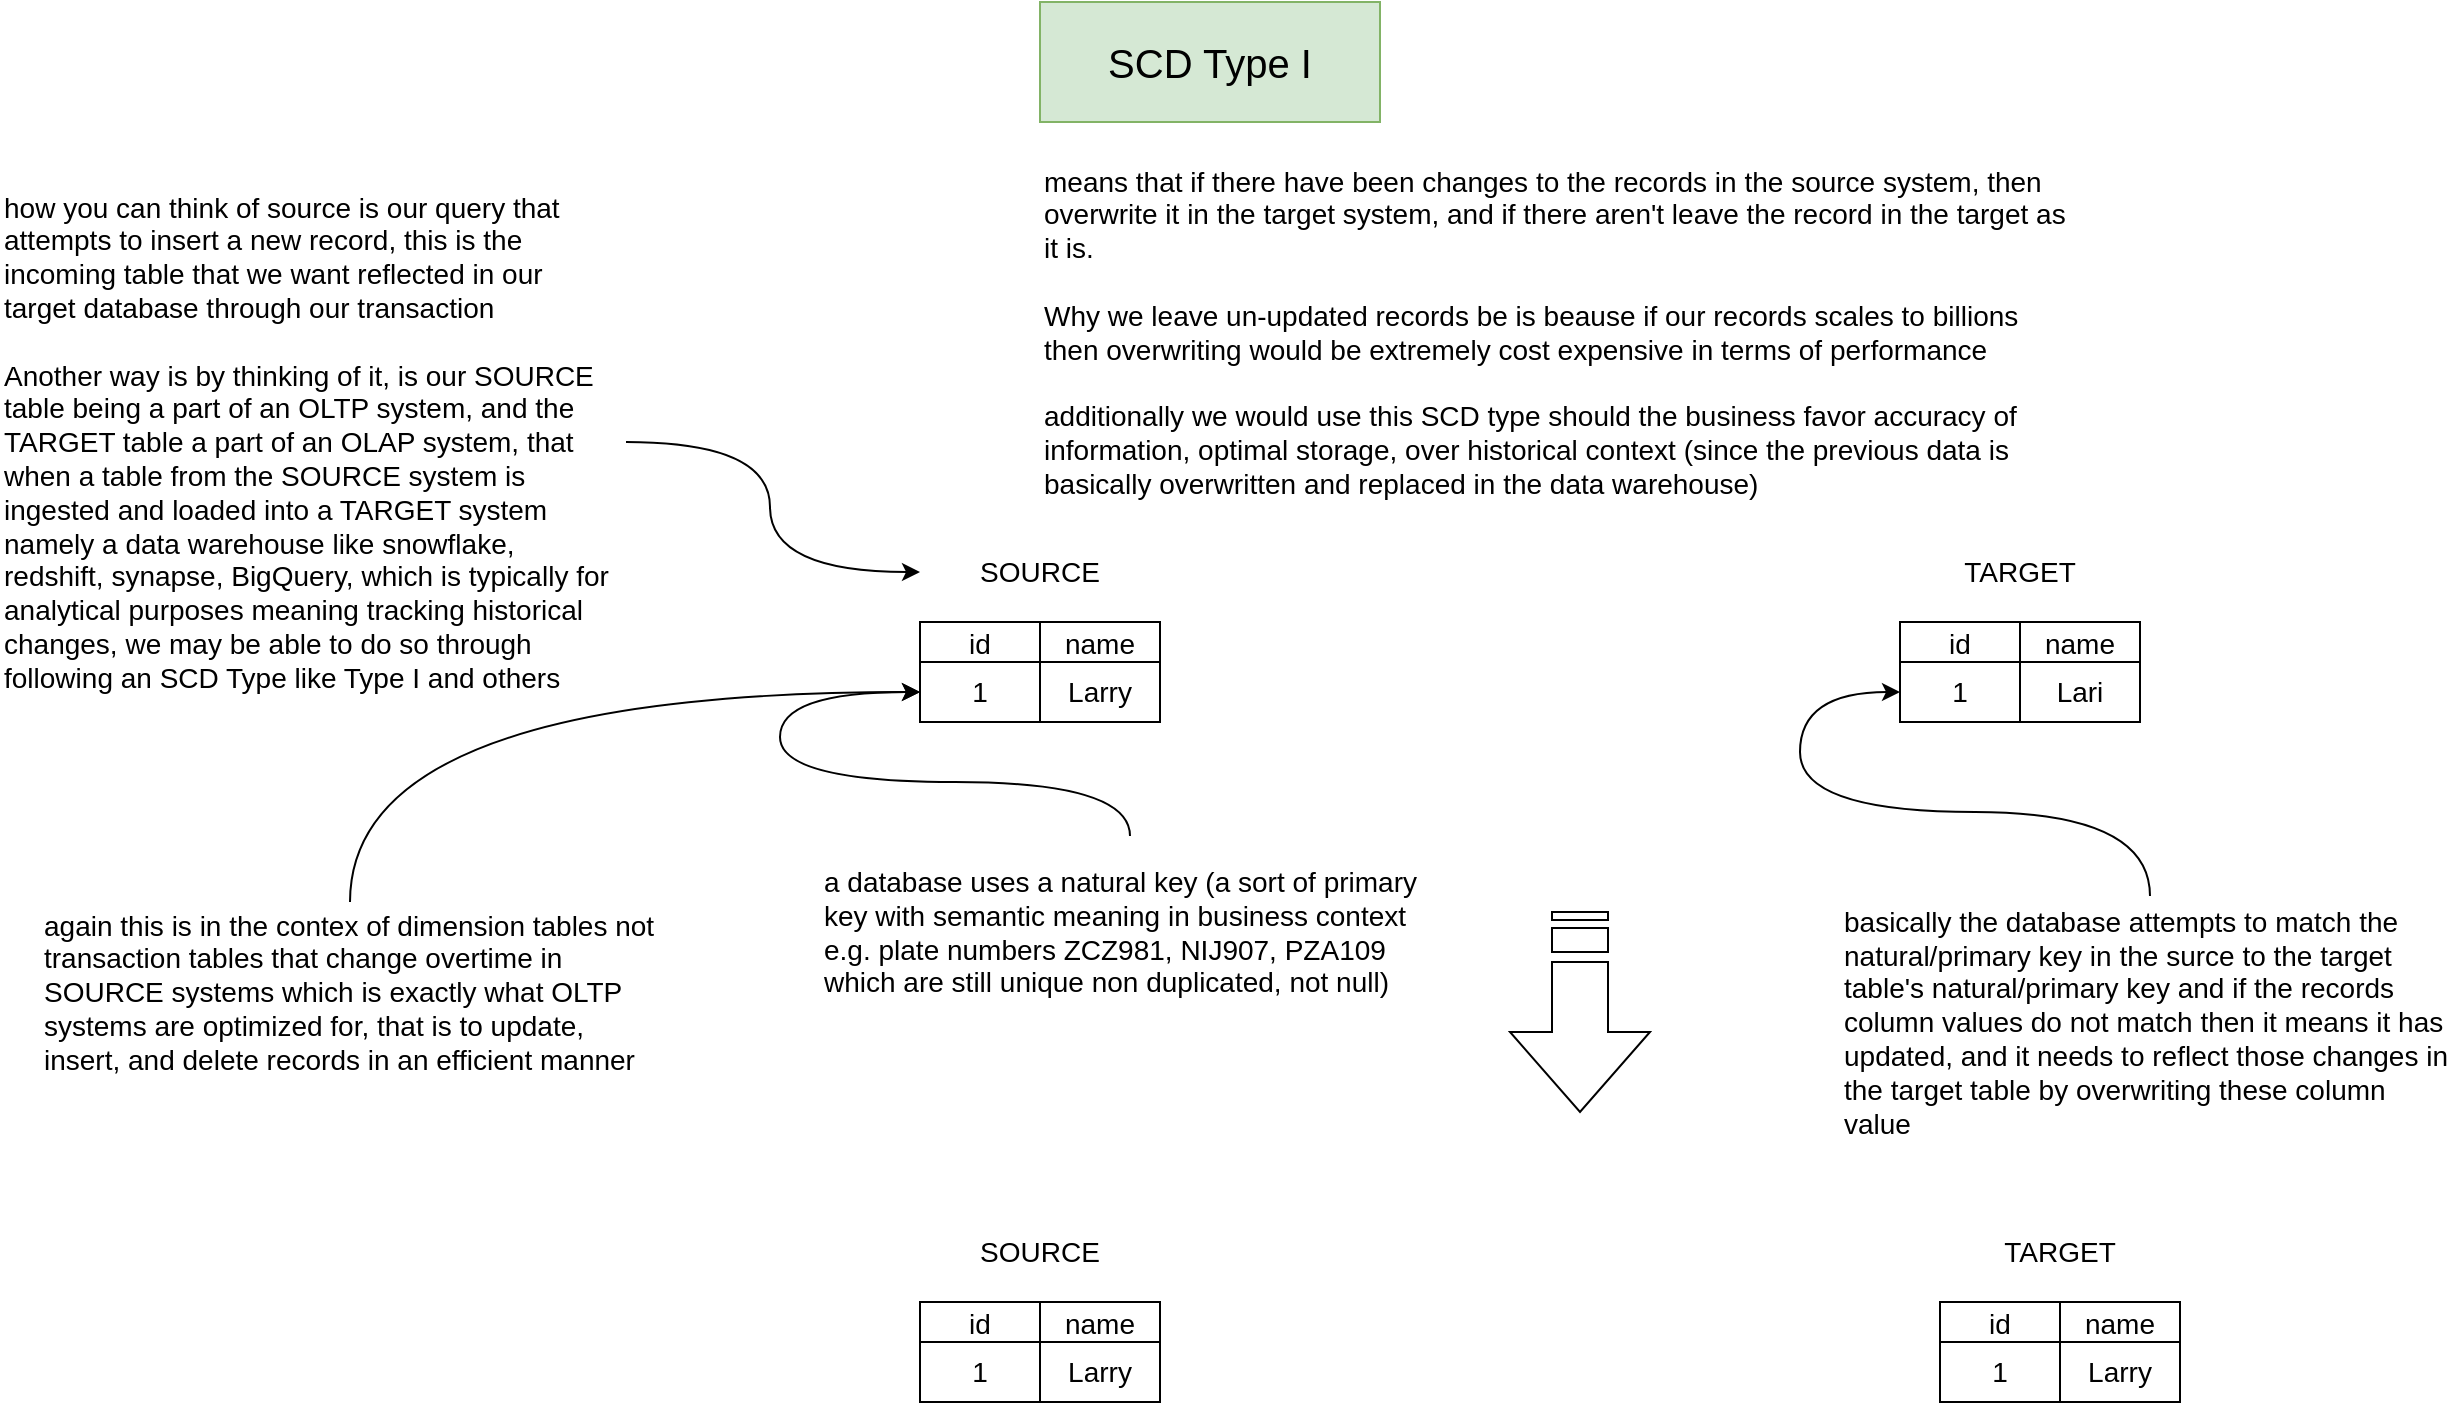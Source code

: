 <mxfile version="28.2.8">
  <diagram name="Page-1" id="TxxDufThwpVOnP5dKYCu">
    <mxGraphModel dx="2076" dy="736" grid="1" gridSize="10" guides="1" tooltips="1" connect="1" arrows="1" fold="1" page="1" pageScale="1" pageWidth="850" pageHeight="1100" math="0" shadow="0">
      <root>
        <mxCell id="0" />
        <mxCell id="1" parent="0" />
        <mxCell id="420dP3It27SkBGJRykrP-2" value="" style="shape=table;startSize=0;container=1;collapsible=0;childLayout=tableLayout;fillColor=default;" vertex="1" parent="1">
          <mxGeometry x="-290" y="420" width="120" height="50" as="geometry" />
        </mxCell>
        <mxCell id="420dP3It27SkBGJRykrP-3" value="" style="shape=tableRow;horizontal=0;startSize=0;swimlaneHead=0;swimlaneBody=0;strokeColor=inherit;top=0;left=0;bottom=0;right=0;collapsible=0;dropTarget=0;fillColor=none;points=[[0,0.5],[1,0.5]];portConstraint=eastwest;" vertex="1" parent="420dP3It27SkBGJRykrP-2">
          <mxGeometry width="120" height="20" as="geometry" />
        </mxCell>
        <mxCell id="420dP3It27SkBGJRykrP-4" value="&lt;font style=&quot;font-size: 14px;&quot;&gt;id&lt;/font&gt;" style="shape=partialRectangle;html=1;whiteSpace=wrap;connectable=0;strokeColor=inherit;overflow=hidden;fillColor=none;top=0;left=0;bottom=0;right=0;pointerEvents=1;" vertex="1" parent="420dP3It27SkBGJRykrP-3">
          <mxGeometry width="60" height="20" as="geometry">
            <mxRectangle width="60" height="20" as="alternateBounds" />
          </mxGeometry>
        </mxCell>
        <mxCell id="420dP3It27SkBGJRykrP-5" value="&lt;font style=&quot;font-size: 14px;&quot;&gt;name&lt;/font&gt;" style="shape=partialRectangle;html=1;whiteSpace=wrap;connectable=0;strokeColor=inherit;overflow=hidden;fillColor=none;top=0;left=0;bottom=0;right=0;pointerEvents=1;" vertex="1" parent="420dP3It27SkBGJRykrP-3">
          <mxGeometry x="60" width="60" height="20" as="geometry">
            <mxRectangle width="60" height="20" as="alternateBounds" />
          </mxGeometry>
        </mxCell>
        <mxCell id="420dP3It27SkBGJRykrP-6" value="" style="shape=tableRow;horizontal=0;startSize=0;swimlaneHead=0;swimlaneBody=0;strokeColor=inherit;top=0;left=0;bottom=0;right=0;collapsible=0;dropTarget=0;fillColor=none;points=[[0,0.5],[1,0.5]];portConstraint=eastwest;" vertex="1" parent="420dP3It27SkBGJRykrP-2">
          <mxGeometry y="20" width="120" height="30" as="geometry" />
        </mxCell>
        <mxCell id="420dP3It27SkBGJRykrP-7" value="&lt;font style=&quot;font-size: 14px;&quot;&gt;1&lt;/font&gt;" style="shape=partialRectangle;html=1;whiteSpace=wrap;connectable=0;strokeColor=inherit;overflow=hidden;fillColor=none;top=0;left=0;bottom=0;right=0;pointerEvents=1;" vertex="1" parent="420dP3It27SkBGJRykrP-6">
          <mxGeometry width="60" height="30" as="geometry">
            <mxRectangle width="60" height="30" as="alternateBounds" />
          </mxGeometry>
        </mxCell>
        <mxCell id="420dP3It27SkBGJRykrP-8" value="&lt;font style=&quot;font-size: 14px;&quot;&gt;Larry&lt;/font&gt;" style="shape=partialRectangle;html=1;whiteSpace=wrap;connectable=0;strokeColor=inherit;overflow=hidden;fillColor=none;top=0;left=0;bottom=0;right=0;pointerEvents=1;" vertex="1" parent="420dP3It27SkBGJRykrP-6">
          <mxGeometry x="60" width="60" height="30" as="geometry">
            <mxRectangle width="60" height="30" as="alternateBounds" />
          </mxGeometry>
        </mxCell>
        <mxCell id="420dP3It27SkBGJRykrP-19" value="&lt;font style=&quot;font-size: 14px;&quot;&gt;means that if there have been changes to the records in the source system, then overwrite it in the target system, and if there aren&#39;t leave the record in the target as it is.&lt;/font&gt;&lt;span style=&quot;background-color: transparent; color: light-dark(rgb(0, 0, 0), rgb(255, 255, 255)); font-size: 14px;&quot;&gt;&amp;nbsp;&lt;/span&gt;&lt;div&gt;&lt;span style=&quot;background-color: transparent; color: light-dark(rgb(0, 0, 0), rgb(255, 255, 255)); font-size: 14px;&quot;&gt;&lt;br&gt;&lt;/span&gt;&lt;/div&gt;&lt;div&gt;&lt;span style=&quot;background-color: transparent; color: light-dark(rgb(0, 0, 0), rgb(255, 255, 255)); font-size: 14px;&quot;&gt;Why we leave un-updated records be is beause if our records scales to billions then overwriting would be extremely cost expensive in terms of performance&lt;/span&gt;&lt;/div&gt;&lt;div&gt;&lt;span style=&quot;background-color: transparent; color: light-dark(rgb(0, 0, 0), rgb(255, 255, 255)); font-size: 14px;&quot;&gt;&lt;br&gt;&lt;/span&gt;&lt;/div&gt;&lt;div&gt;&lt;span style=&quot;background-color: transparent; color: light-dark(rgb(0, 0, 0), rgb(255, 255, 255)); font-size: 14px;&quot;&gt;additionally we would use this SCD type should the business favor accuracy of information, optimal storage, over historical context (since the previous data is basically overwritten and replaced in the data warehouse)&lt;/span&gt;&lt;/div&gt;" style="text;html=1;whiteSpace=wrap;strokeColor=none;fillColor=none;align=left;verticalAlign=middle;rounded=0;" vertex="1" parent="1">
          <mxGeometry x="-230" y="180" width="520" height="190" as="geometry" />
        </mxCell>
        <mxCell id="420dP3It27SkBGJRykrP-20" value="" style="shape=table;startSize=0;container=1;collapsible=0;childLayout=tableLayout;fillColor=default;" vertex="1" parent="1">
          <mxGeometry x="200" y="420" width="120" height="50" as="geometry" />
        </mxCell>
        <mxCell id="420dP3It27SkBGJRykrP-21" value="" style="shape=tableRow;horizontal=0;startSize=0;swimlaneHead=0;swimlaneBody=0;strokeColor=inherit;top=0;left=0;bottom=0;right=0;collapsible=0;dropTarget=0;fillColor=none;points=[[0,0.5],[1,0.5]];portConstraint=eastwest;" vertex="1" parent="420dP3It27SkBGJRykrP-20">
          <mxGeometry width="120" height="20" as="geometry" />
        </mxCell>
        <mxCell id="420dP3It27SkBGJRykrP-22" value="&lt;font style=&quot;font-size: 14px;&quot;&gt;id&lt;/font&gt;" style="shape=partialRectangle;html=1;whiteSpace=wrap;connectable=0;strokeColor=inherit;overflow=hidden;fillColor=none;top=0;left=0;bottom=0;right=0;pointerEvents=1;" vertex="1" parent="420dP3It27SkBGJRykrP-21">
          <mxGeometry width="60" height="20" as="geometry">
            <mxRectangle width="60" height="20" as="alternateBounds" />
          </mxGeometry>
        </mxCell>
        <mxCell id="420dP3It27SkBGJRykrP-23" value="&lt;font style=&quot;font-size: 14px;&quot;&gt;name&lt;/font&gt;" style="shape=partialRectangle;html=1;whiteSpace=wrap;connectable=0;strokeColor=inherit;overflow=hidden;fillColor=none;top=0;left=0;bottom=0;right=0;pointerEvents=1;" vertex="1" parent="420dP3It27SkBGJRykrP-21">
          <mxGeometry x="60" width="60" height="20" as="geometry">
            <mxRectangle width="60" height="20" as="alternateBounds" />
          </mxGeometry>
        </mxCell>
        <mxCell id="420dP3It27SkBGJRykrP-24" value="" style="shape=tableRow;horizontal=0;startSize=0;swimlaneHead=0;swimlaneBody=0;strokeColor=inherit;top=0;left=0;bottom=0;right=0;collapsible=0;dropTarget=0;fillColor=none;points=[[0,0.5],[1,0.5]];portConstraint=eastwest;" vertex="1" parent="420dP3It27SkBGJRykrP-20">
          <mxGeometry y="20" width="120" height="30" as="geometry" />
        </mxCell>
        <mxCell id="420dP3It27SkBGJRykrP-25" value="&lt;font style=&quot;font-size: 14px;&quot;&gt;1&lt;/font&gt;" style="shape=partialRectangle;html=1;whiteSpace=wrap;connectable=0;strokeColor=inherit;overflow=hidden;fillColor=none;top=0;left=0;bottom=0;right=0;pointerEvents=1;" vertex="1" parent="420dP3It27SkBGJRykrP-24">
          <mxGeometry width="60" height="30" as="geometry">
            <mxRectangle width="60" height="30" as="alternateBounds" />
          </mxGeometry>
        </mxCell>
        <mxCell id="420dP3It27SkBGJRykrP-26" value="&lt;font style=&quot;font-size: 14px;&quot;&gt;Lari&lt;/font&gt;" style="shape=partialRectangle;html=1;whiteSpace=wrap;connectable=0;strokeColor=inherit;overflow=hidden;fillColor=none;top=0;left=0;bottom=0;right=0;pointerEvents=1;" vertex="1" parent="420dP3It27SkBGJRykrP-24">
          <mxGeometry x="60" width="60" height="30" as="geometry">
            <mxRectangle width="60" height="30" as="alternateBounds" />
          </mxGeometry>
        </mxCell>
        <mxCell id="420dP3It27SkBGJRykrP-27" value="&lt;span style=&quot;font-size: 14px;&quot;&gt;SOURCE&lt;/span&gt;" style="text;html=1;whiteSpace=wrap;strokeColor=none;fillColor=none;align=center;verticalAlign=middle;rounded=0;" vertex="1" parent="1">
          <mxGeometry x="-290" y="380" width="120" height="30" as="geometry" />
        </mxCell>
        <mxCell id="420dP3It27SkBGJRykrP-28" value="&lt;span style=&quot;font-size: 14px;&quot;&gt;TARGET&lt;/span&gt;" style="text;html=1;whiteSpace=wrap;strokeColor=none;fillColor=none;align=center;verticalAlign=middle;rounded=0;" vertex="1" parent="1">
          <mxGeometry x="200" y="380" width="120" height="30" as="geometry" />
        </mxCell>
        <mxCell id="420dP3It27SkBGJRykrP-30" style="edgeStyle=orthogonalEdgeStyle;rounded=0;orthogonalLoop=1;jettySize=auto;html=1;entryX=0;entryY=0.5;entryDx=0;entryDy=0;sourcePerimeterSpacing=3;targetPerimeterSpacing=3;curved=1;" edge="1" parent="1" source="420dP3It27SkBGJRykrP-29" target="420dP3It27SkBGJRykrP-27">
          <mxGeometry relative="1" as="geometry" />
        </mxCell>
        <mxCell id="420dP3It27SkBGJRykrP-29" value="&lt;font style=&quot;font-size: 14px;&quot;&gt;how you can think of source is our query that attempts to insert a new record, this is the incoming table that we want reflected in our target database through our transaction&lt;/font&gt;&lt;div&gt;&lt;font style=&quot;font-size: 14px;&quot;&gt;&lt;br&gt;&lt;/font&gt;&lt;/div&gt;&lt;div&gt;&lt;font style=&quot;font-size: 14px;&quot;&gt;Another way is by thinking of it, is our SOURCE table being a part of an OLTP system, and the TARGET table a part of an OLAP system, that when a table from the SOURCE system is ingested and loaded into a TARGET system namely a data warehouse like snowflake, redshift, synapse, BigQuery, which is typically for analytical purposes meaning tracking historical changes, we may be able to do so through following an SCD Type like Type I and others&lt;/font&gt;&lt;/div&gt;" style="text;html=1;whiteSpace=wrap;strokeColor=none;fillColor=none;align=left;verticalAlign=middle;rounded=0;" vertex="1" parent="1">
          <mxGeometry x="-750" y="200" width="310" height="260" as="geometry" />
        </mxCell>
        <mxCell id="420dP3It27SkBGJRykrP-32" value="" style="html=1;shadow=0;dashed=0;align=center;verticalAlign=middle;shape=mxgraph.arrows2.stripedArrow;dy=0.6;dx=40;notch=25;rotation=90;" vertex="1" parent="1">
          <mxGeometry x="-10" y="580" width="100" height="70" as="geometry" />
        </mxCell>
        <mxCell id="420dP3It27SkBGJRykrP-34" style="edgeStyle=orthogonalEdgeStyle;rounded=0;orthogonalLoop=1;jettySize=auto;html=1;entryX=0;entryY=0.5;entryDx=0;entryDy=0;curved=1;sourcePerimeterSpacing=3;targetPerimeterSpacing=3;" edge="1" parent="1" source="420dP3It27SkBGJRykrP-33" target="420dP3It27SkBGJRykrP-6">
          <mxGeometry relative="1" as="geometry" />
        </mxCell>
        <mxCell id="420dP3It27SkBGJRykrP-33" value="&lt;span style=&quot;font-size: 14px;&quot;&gt;a database uses a natural key (a sort of primary key with semantic meaning in business context e.g. plate numbers ZCZ981, NIJ907, PZA109 which are still unique non duplicated, not null)&amp;nbsp;&lt;/span&gt;" style="text;html=1;whiteSpace=wrap;strokeColor=none;fillColor=none;align=left;verticalAlign=middle;rounded=0;" vertex="1" parent="1">
          <mxGeometry x="-340" y="530" width="310" height="90" as="geometry" />
        </mxCell>
        <mxCell id="420dP3It27SkBGJRykrP-36" style="edgeStyle=orthogonalEdgeStyle;rounded=0;orthogonalLoop=1;jettySize=auto;html=1;entryX=0;entryY=0.5;entryDx=0;entryDy=0;curved=1;sourcePerimeterSpacing=3;targetPerimeterSpacing=3;" edge="1" parent="1" source="420dP3It27SkBGJRykrP-35" target="420dP3It27SkBGJRykrP-24">
          <mxGeometry relative="1" as="geometry" />
        </mxCell>
        <mxCell id="420dP3It27SkBGJRykrP-35" value="&lt;span style=&quot;font-size: 14px;&quot;&gt;basically the database attempts to match the natural/primary key in the surce to the target table&#39;s natural/primary key and if the records column values do not match then it means it has updated, and it needs to reflect those changes in the target table by overwriting these column value&lt;/span&gt;" style="text;html=1;whiteSpace=wrap;strokeColor=none;fillColor=none;align=left;verticalAlign=middle;rounded=0;" vertex="1" parent="1">
          <mxGeometry x="170" y="560" width="310" height="120" as="geometry" />
        </mxCell>
        <mxCell id="420dP3It27SkBGJRykrP-37" value="&lt;font style=&quot;font-size: 20px;&quot;&gt;SCD Type I&lt;/font&gt;" style="text;html=1;whiteSpace=wrap;strokeColor=#82b366;fillColor=#d5e8d4;align=center;verticalAlign=middle;rounded=0;" vertex="1" parent="1">
          <mxGeometry x="-230" y="110" width="170" height="60" as="geometry" />
        </mxCell>
        <mxCell id="420dP3It27SkBGJRykrP-39" style="edgeStyle=orthogonalEdgeStyle;rounded=0;orthogonalLoop=1;jettySize=auto;html=1;entryX=0;entryY=0.5;entryDx=0;entryDy=0;curved=1;" edge="1" parent="1" source="420dP3It27SkBGJRykrP-38" target="420dP3It27SkBGJRykrP-6">
          <mxGeometry relative="1" as="geometry" />
        </mxCell>
        <mxCell id="420dP3It27SkBGJRykrP-38" value="&lt;span style=&quot;font-size: 14px;&quot;&gt;again this is in the contex of dimension tables not transaction tables that change overtime in SOURCE systems which is exactly what OLTP systems are optimized for, that is to update, insert, and delete records in an efficient manner&lt;/span&gt;" style="text;html=1;whiteSpace=wrap;strokeColor=none;fillColor=none;align=left;verticalAlign=middle;rounded=0;" vertex="1" parent="1">
          <mxGeometry x="-730" y="560" width="310" height="90" as="geometry" />
        </mxCell>
        <mxCell id="420dP3It27SkBGJRykrP-42" value="" style="shape=table;startSize=0;container=1;collapsible=0;childLayout=tableLayout;fillColor=default;" vertex="1" parent="1">
          <mxGeometry x="-290" y="760" width="120" height="50" as="geometry" />
        </mxCell>
        <mxCell id="420dP3It27SkBGJRykrP-43" value="" style="shape=tableRow;horizontal=0;startSize=0;swimlaneHead=0;swimlaneBody=0;strokeColor=inherit;top=0;left=0;bottom=0;right=0;collapsible=0;dropTarget=0;fillColor=none;points=[[0,0.5],[1,0.5]];portConstraint=eastwest;" vertex="1" parent="420dP3It27SkBGJRykrP-42">
          <mxGeometry width="120" height="20" as="geometry" />
        </mxCell>
        <mxCell id="420dP3It27SkBGJRykrP-44" value="&lt;font style=&quot;font-size: 14px;&quot;&gt;id&lt;/font&gt;" style="shape=partialRectangle;html=1;whiteSpace=wrap;connectable=0;strokeColor=inherit;overflow=hidden;fillColor=none;top=0;left=0;bottom=0;right=0;pointerEvents=1;" vertex="1" parent="420dP3It27SkBGJRykrP-43">
          <mxGeometry width="60" height="20" as="geometry">
            <mxRectangle width="60" height="20" as="alternateBounds" />
          </mxGeometry>
        </mxCell>
        <mxCell id="420dP3It27SkBGJRykrP-45" value="&lt;font style=&quot;font-size: 14px;&quot;&gt;name&lt;/font&gt;" style="shape=partialRectangle;html=1;whiteSpace=wrap;connectable=0;strokeColor=inherit;overflow=hidden;fillColor=none;top=0;left=0;bottom=0;right=0;pointerEvents=1;" vertex="1" parent="420dP3It27SkBGJRykrP-43">
          <mxGeometry x="60" width="60" height="20" as="geometry">
            <mxRectangle width="60" height="20" as="alternateBounds" />
          </mxGeometry>
        </mxCell>
        <mxCell id="420dP3It27SkBGJRykrP-46" value="" style="shape=tableRow;horizontal=0;startSize=0;swimlaneHead=0;swimlaneBody=0;strokeColor=inherit;top=0;left=0;bottom=0;right=0;collapsible=0;dropTarget=0;fillColor=none;points=[[0,0.5],[1,0.5]];portConstraint=eastwest;" vertex="1" parent="420dP3It27SkBGJRykrP-42">
          <mxGeometry y="20" width="120" height="30" as="geometry" />
        </mxCell>
        <mxCell id="420dP3It27SkBGJRykrP-47" value="&lt;font style=&quot;font-size: 14px;&quot;&gt;1&lt;/font&gt;" style="shape=partialRectangle;html=1;whiteSpace=wrap;connectable=0;strokeColor=inherit;overflow=hidden;fillColor=none;top=0;left=0;bottom=0;right=0;pointerEvents=1;" vertex="1" parent="420dP3It27SkBGJRykrP-46">
          <mxGeometry width="60" height="30" as="geometry">
            <mxRectangle width="60" height="30" as="alternateBounds" />
          </mxGeometry>
        </mxCell>
        <mxCell id="420dP3It27SkBGJRykrP-48" value="&lt;font style=&quot;font-size: 14px;&quot;&gt;Larry&lt;/font&gt;" style="shape=partialRectangle;html=1;whiteSpace=wrap;connectable=0;strokeColor=inherit;overflow=hidden;fillColor=none;top=0;left=0;bottom=0;right=0;pointerEvents=1;" vertex="1" parent="420dP3It27SkBGJRykrP-46">
          <mxGeometry x="60" width="60" height="30" as="geometry">
            <mxRectangle width="60" height="30" as="alternateBounds" />
          </mxGeometry>
        </mxCell>
        <mxCell id="420dP3It27SkBGJRykrP-49" value="&lt;span style=&quot;font-size: 14px;&quot;&gt;SOURCE&lt;/span&gt;" style="text;html=1;whiteSpace=wrap;strokeColor=none;fillColor=none;align=center;verticalAlign=middle;rounded=0;" vertex="1" parent="1">
          <mxGeometry x="-290" y="720" width="120" height="30" as="geometry" />
        </mxCell>
        <mxCell id="420dP3It27SkBGJRykrP-50" value="" style="shape=table;startSize=0;container=1;collapsible=0;childLayout=tableLayout;fillColor=default;" vertex="1" parent="1">
          <mxGeometry x="220" y="760" width="120" height="50" as="geometry" />
        </mxCell>
        <mxCell id="420dP3It27SkBGJRykrP-51" value="" style="shape=tableRow;horizontal=0;startSize=0;swimlaneHead=0;swimlaneBody=0;strokeColor=inherit;top=0;left=0;bottom=0;right=0;collapsible=0;dropTarget=0;fillColor=none;points=[[0,0.5],[1,0.5]];portConstraint=eastwest;" vertex="1" parent="420dP3It27SkBGJRykrP-50">
          <mxGeometry width="120" height="20" as="geometry" />
        </mxCell>
        <mxCell id="420dP3It27SkBGJRykrP-52" value="&lt;font style=&quot;font-size: 14px;&quot;&gt;id&lt;/font&gt;" style="shape=partialRectangle;html=1;whiteSpace=wrap;connectable=0;strokeColor=inherit;overflow=hidden;fillColor=none;top=0;left=0;bottom=0;right=0;pointerEvents=1;" vertex="1" parent="420dP3It27SkBGJRykrP-51">
          <mxGeometry width="60" height="20" as="geometry">
            <mxRectangle width="60" height="20" as="alternateBounds" />
          </mxGeometry>
        </mxCell>
        <mxCell id="420dP3It27SkBGJRykrP-53" value="&lt;font style=&quot;font-size: 14px;&quot;&gt;name&lt;/font&gt;" style="shape=partialRectangle;html=1;whiteSpace=wrap;connectable=0;strokeColor=inherit;overflow=hidden;fillColor=none;top=0;left=0;bottom=0;right=0;pointerEvents=1;" vertex="1" parent="420dP3It27SkBGJRykrP-51">
          <mxGeometry x="60" width="60" height="20" as="geometry">
            <mxRectangle width="60" height="20" as="alternateBounds" />
          </mxGeometry>
        </mxCell>
        <mxCell id="420dP3It27SkBGJRykrP-54" value="" style="shape=tableRow;horizontal=0;startSize=0;swimlaneHead=0;swimlaneBody=0;strokeColor=inherit;top=0;left=0;bottom=0;right=0;collapsible=0;dropTarget=0;fillColor=none;points=[[0,0.5],[1,0.5]];portConstraint=eastwest;" vertex="1" parent="420dP3It27SkBGJRykrP-50">
          <mxGeometry y="20" width="120" height="30" as="geometry" />
        </mxCell>
        <mxCell id="420dP3It27SkBGJRykrP-55" value="&lt;font style=&quot;font-size: 14px;&quot;&gt;1&lt;/font&gt;" style="shape=partialRectangle;html=1;whiteSpace=wrap;connectable=0;strokeColor=inherit;overflow=hidden;fillColor=none;top=0;left=0;bottom=0;right=0;pointerEvents=1;" vertex="1" parent="420dP3It27SkBGJRykrP-54">
          <mxGeometry width="60" height="30" as="geometry">
            <mxRectangle width="60" height="30" as="alternateBounds" />
          </mxGeometry>
        </mxCell>
        <mxCell id="420dP3It27SkBGJRykrP-56" value="&lt;font style=&quot;font-size: 14px;&quot;&gt;Larry&lt;/font&gt;" style="shape=partialRectangle;html=1;whiteSpace=wrap;connectable=0;strokeColor=inherit;overflow=hidden;fillColor=none;top=0;left=0;bottom=0;right=0;pointerEvents=1;" vertex="1" parent="420dP3It27SkBGJRykrP-54">
          <mxGeometry x="60" width="60" height="30" as="geometry">
            <mxRectangle width="60" height="30" as="alternateBounds" />
          </mxGeometry>
        </mxCell>
        <mxCell id="420dP3It27SkBGJRykrP-57" value="&lt;span style=&quot;font-size: 14px;&quot;&gt;TARGET&lt;/span&gt;" style="text;html=1;whiteSpace=wrap;strokeColor=none;fillColor=none;align=center;verticalAlign=middle;rounded=0;" vertex="1" parent="1">
          <mxGeometry x="220" y="720" width="120" height="30" as="geometry" />
        </mxCell>
      </root>
    </mxGraphModel>
  </diagram>
</mxfile>

